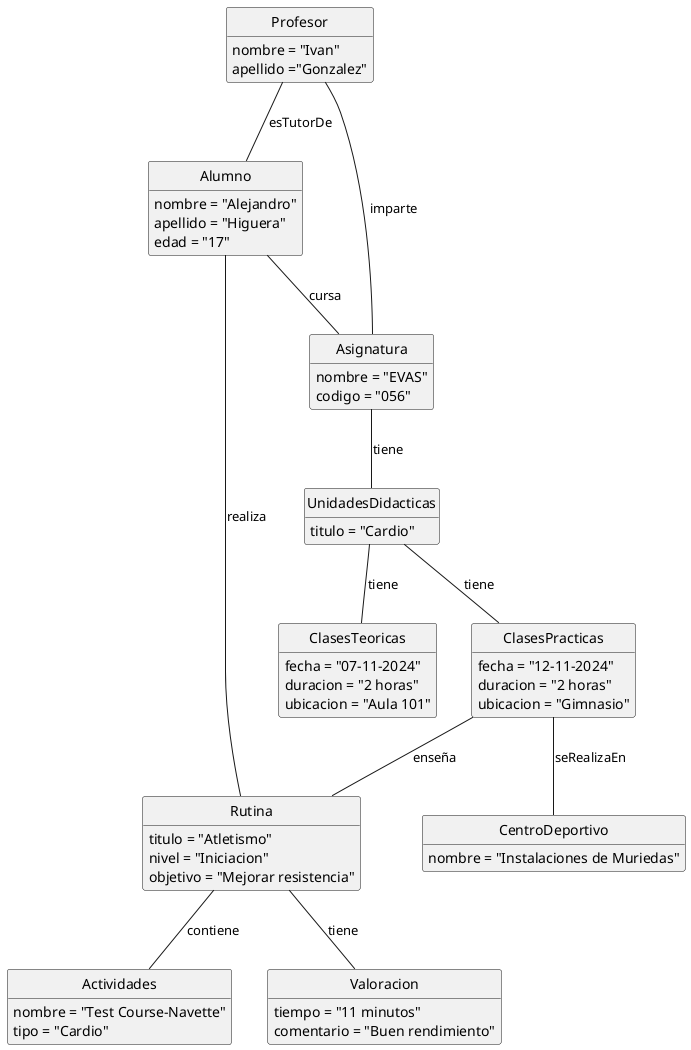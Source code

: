 @startuml evas

hide circle
hide empty members

class Profesor {
    nombre = "Ivan"
    apellido ="Gonzalez"
}

class Alumno {
    nombre = "Alejandro"
    apellido = "Higuera"
    edad = "17"
}

class Asignatura {
    nombre = "EVAS"
    codigo = "056"
}

class UnidadesDidacticas {
    titulo = "Cardio"
}

class ClasesPracticas {
    fecha = "12-11-2024"
    duracion = "2 horas"
    ubicacion = "Gimnasio"
}

class ClasesTeoricas {
    fecha = "07-11-2024"
    duracion = "2 horas"
    ubicacion = "Aula 101"
}

class CentroDeportivo {
    nombre = "Instalaciones de Muriedas"
}

class Rutina {
    titulo = "Atletismo"
    nivel = "Iniciacion"
    objetivo = "Mejorar resistencia"
}

class Actividades {
    nombre = "Test Course-Navette"
    tipo = "Cardio"
}

class Valoracion {
    tiempo = "11 minutos"
    comentario = "Buen rendimiento"
}


Profesor -- Alumno : esTutorDe
Profesor -- Asignatura : imparte
Asignatura -- UnidadesDidacticas : tiene
UnidadesDidacticas -- ClasesPracticas : tiene
UnidadesDidacticas -- ClasesTeoricas : tiene
Alumno -- Asignatura : cursa
ClasesPracticas -- CentroDeportivo : seRealizaEn
ClasesPracticas -- Rutina : enseña
Rutina -- Actividades : contiene
Rutina -- Valoracion: tiene
Alumno -- Rutina: realiza

@enduml
